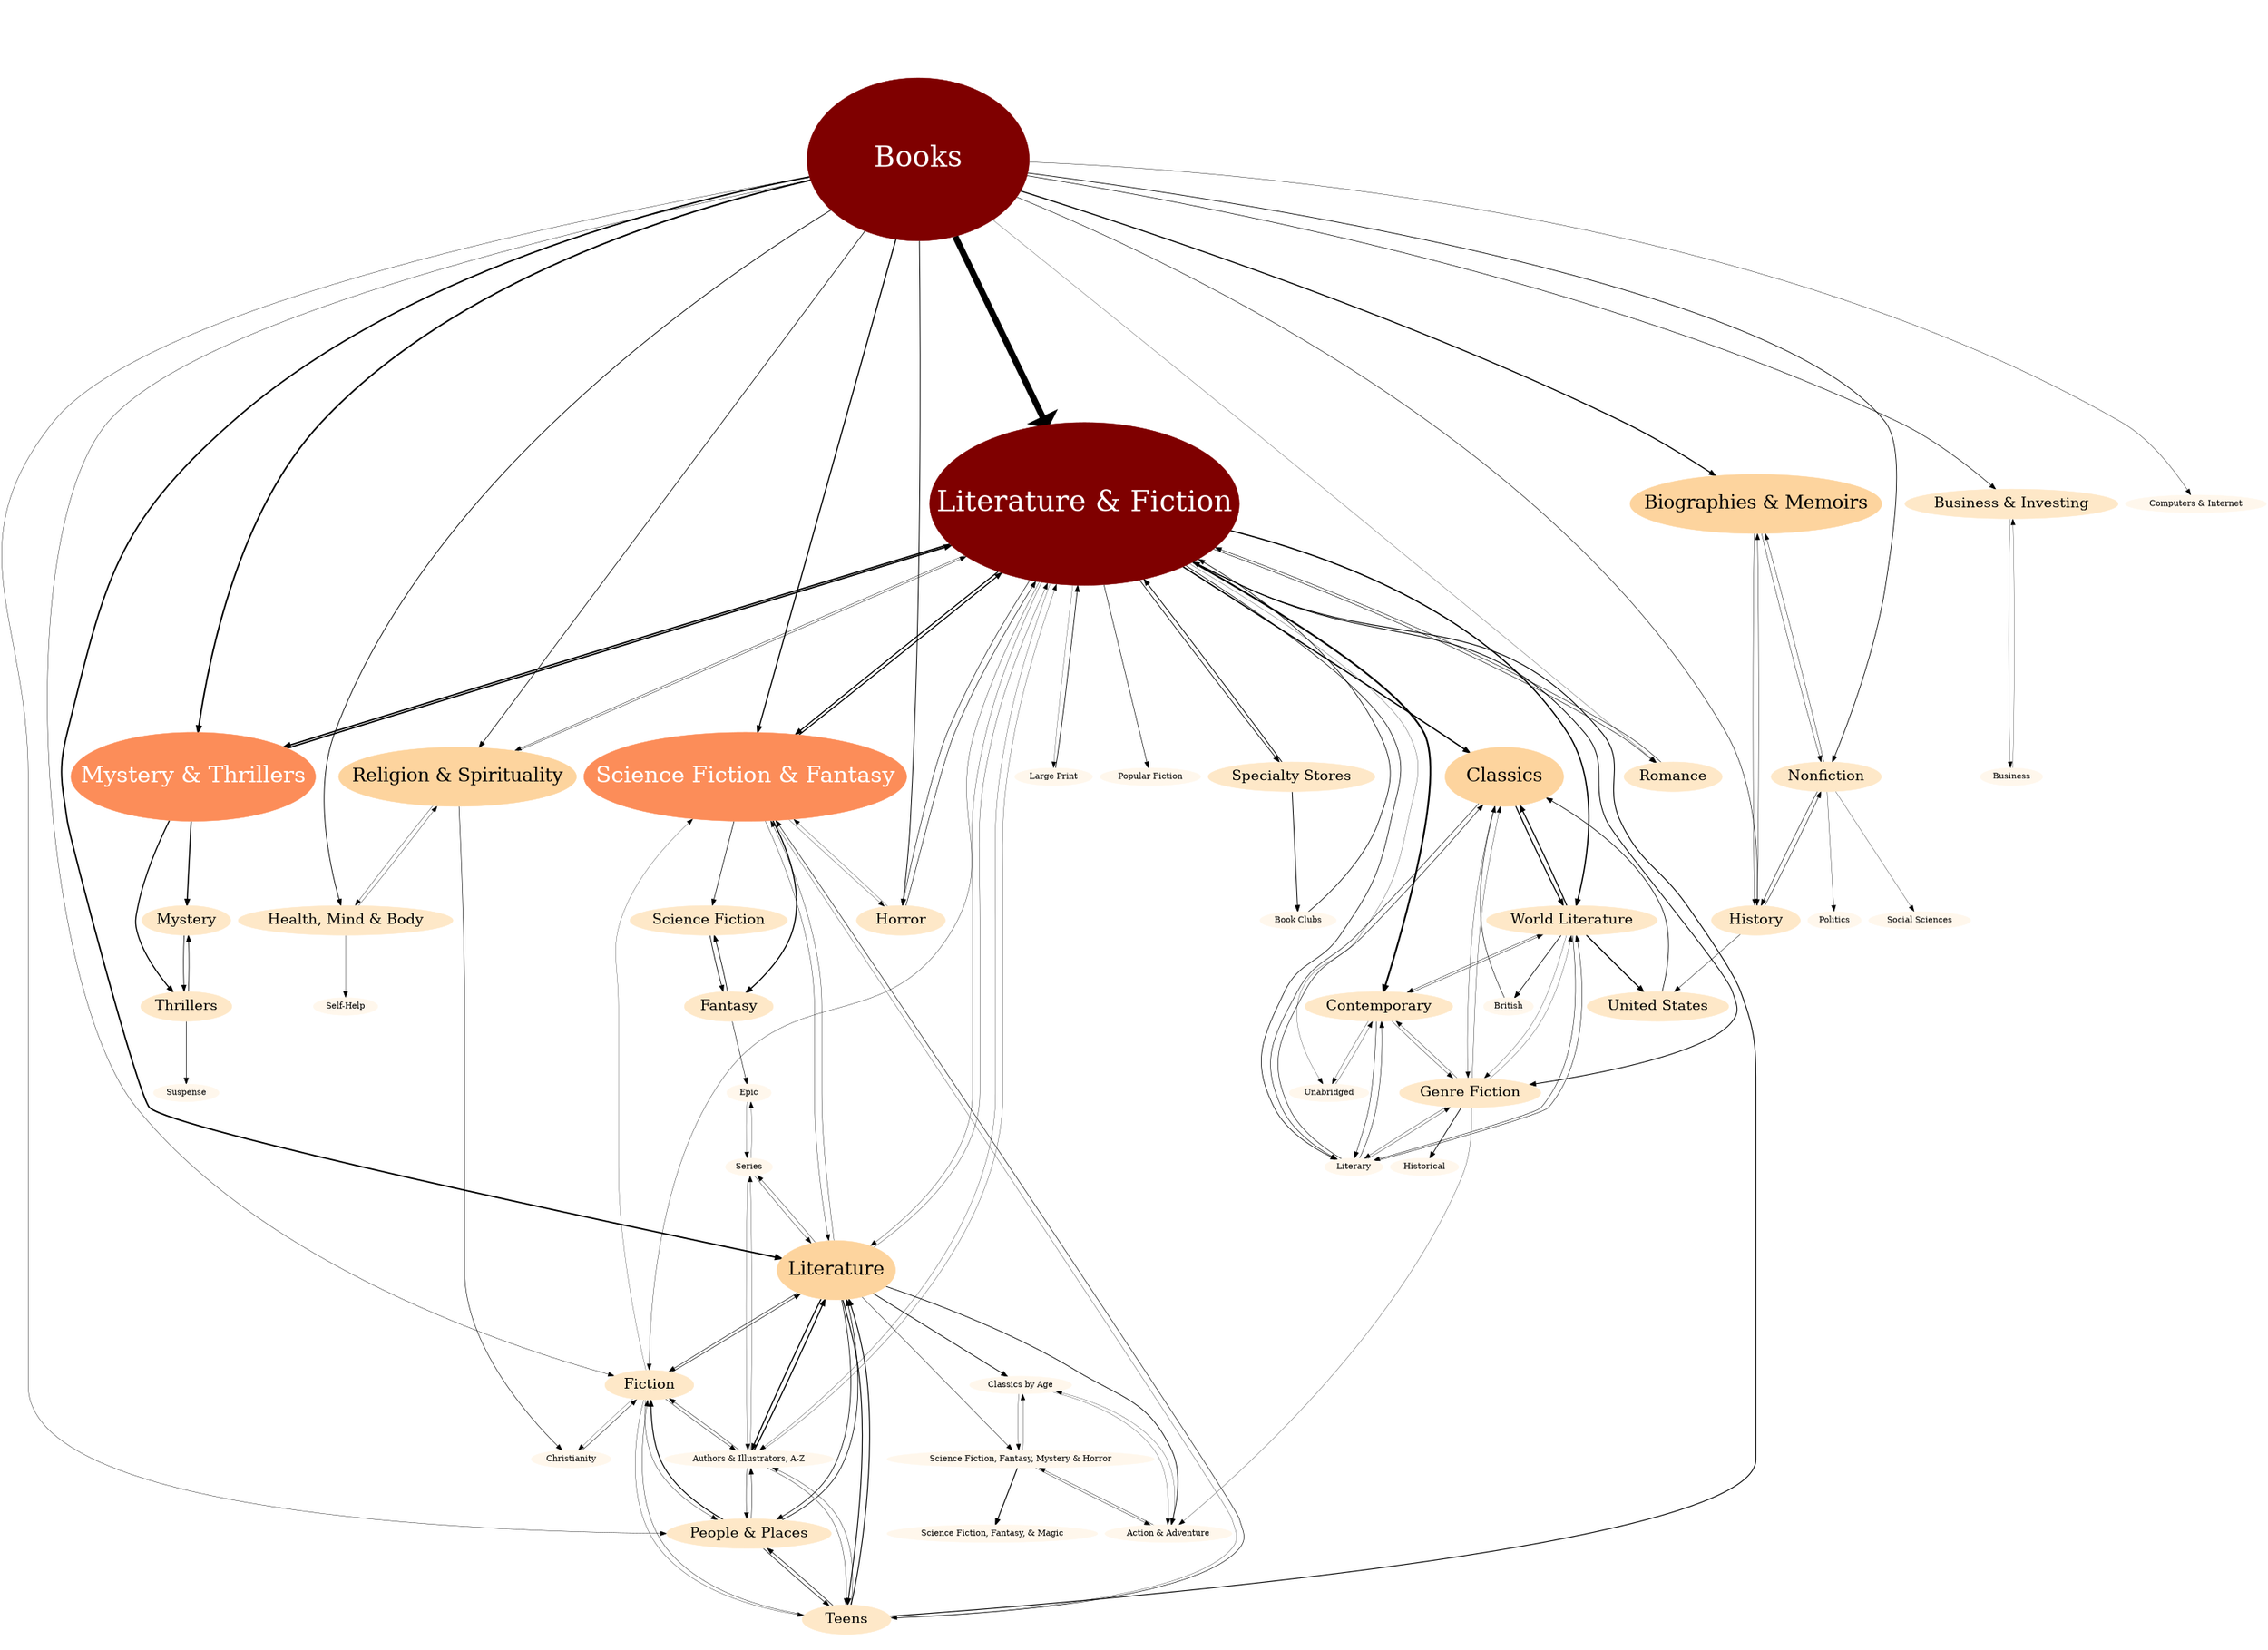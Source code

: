 digraph {
  ratio="fill";
  size="20,15";
  layout="dot";
  overlap=false;
  outputorder="edgesfirst"
  edge [arrowsize=1.5];
  node [height="7", width="9", fontsize=80, fontcolor=white, color=1, style=filled, colorscheme=orrd9];
  0 [label="Books", fontcolor=white, color=9, height=5.5, width=7.5, fontsize=70];
  1 [label="Literature & Fiction", fontcolor=white, color=9, height=5.5, width=7.5, fontsize=70];
  2 [label="Mystery & Thrillers", fontcolor=white, color=5, height=3, width=5, fontsize=55];
  3 [label="Science Fiction & Fantasy", fontcolor=white, color=5, height=3, width=5, fontsize=55];
  4 [label="Religion & Spirituality", fontcolor=black, color=3, height=2, width=4, fontsize=45];
  5 [label="Biographies & Memoirs", fontcolor=black, color=3, height=2, width=4, fontsize=45];
  6 [label="Classics", fontcolor=black, color=3, height=2, width=4, fontsize=45];
  7 [label="Literature", fontcolor=black, color=3, height=2, width=4, fontsize=45];
  8 [label="Fiction", fontcolor=black, color=2, height=1, width=3, fontsize=35];
  9 [label="Teens", fontcolor=black, color=2, height=1, width=3, fontsize=35];
  10 [label="Fantasy", fontcolor=black, color=2, height=1, width=3, fontsize=35];
  11 [label="Health, Mind & Body", fontcolor=black, color=2, height=1, width=3, fontsize=35];
  12 [label="Thrillers", fontcolor=black, color=2, height=1, width=3, fontsize=35];
  13 [label="Contemporary", fontcolor=black, color=2, height=1, width=3, fontsize=35];
  14 [label="Nonfiction", fontcolor=black, color=2, height=1, width=3, fontsize=35];
  15 [label="United States", fontcolor=black, color=2, height=1, width=3, fontsize=35];
  16 [label="Horror", fontcolor=black, color=2, height=1, width=3, fontsize=35];
  17 [label="World Literature", fontcolor=black, color=2, height=1, width=3, fontsize=35];
  18 [label="History", fontcolor=black, color=2, height=1, width=3, fontsize=35];
  19 [label="Science Fiction", fontcolor=black, color=2, height=1, width=3, fontsize=35];
  20 [label="Genre Fiction", fontcolor=black, color=2, height=1, width=3, fontsize=35];
  21 [label="Business & Investing", fontcolor=black, color=2, height=1, width=3, fontsize=35];
  22 [label="Romance", fontcolor=black, color=2, height=1, width=3, fontsize=35];
  23 [label="Mystery", fontcolor=black, color=2, height=1, width=3, fontsize=35];
  24 [label="Specialty Stores", fontcolor=black, color=2, height=1, width=3, fontsize=35];
  25 [label="People & Places", fontcolor=black, color=2, height=1, width=3, fontsize=35];
  26 [label="Literary", fontcolor=black, color=1, height=0.5, width=1.5, fontsize=20];
  27 [label="Authors & Illustrators, A-Z", fontcolor=black, color=1, height=0.5, width=1.5, fontsize=20];
  28 [label="Computers & Internet", fontcolor=black, color=1, height=0.5, width=1.5, fontsize=20];
  29 [label="Series", fontcolor=black, color=1, height=0.5, width=1.5, fontsize=20];
  30 [label="Historical", fontcolor=black, color=1, height=0.5, width=1.5, fontsize=20];
  31 [label="Suspense", fontcolor=black, color=1, height=0.5, width=1.5, fontsize=20];
  32 [label="Science Fiction, Fantasy, Mystery & Horror", fontcolor=black, color=1, height=0.5, width=1.5, fontsize=20];
  33 [label="Christianity", fontcolor=black, color=1, height=0.5, width=1.5, fontsize=20];
  34 [label="Action & Adventure", fontcolor=black, color=1, height=0.5, width=1.5, fontsize=20];
  35 [label="Large Print", fontcolor=black, color=1, height=0.5, width=1.5, fontsize=20];
  36 [label="Classics by Age", fontcolor=black, color=1, height=0.5, width=1.5, fontsize=20];
  37 [label="Science Fiction, Fantasy, & Magic", fontcolor=black, color=1, height=0.5, width=1.5, fontsize=20];
  38 [label="Unabridged", fontcolor=black, color=1, height=0.5, width=1.5, fontsize=20];
  39 [label="Self-Help", fontcolor=black, color=1, height=0.5, width=1.5, fontsize=20];
  40 [label="Politics", fontcolor=black, color=1, height=0.5, width=1.5, fontsize=20];
  41 [label="Book Clubs", fontcolor=black, color=1, height=0.5, width=1.5, fontsize=20];
  42 [label="British", fontcolor=black, color=1, height=0.5, width=1.5, fontsize=20];
  43 [label="Social Sciences", fontcolor=black, color=1, height=0.5, width=1.5, fontsize=20];
  44 [label="Popular Fiction", fontcolor=black, color=1, height=0.5, width=1.5, fontsize=20];
  45 [label="Business", fontcolor=black, color=1, height=0.5, width=1.5, fontsize=20];
  46 [label="Epic", fontcolor=black, color=1, height=0.5, width=1.5, fontsize=20];
  0 -> 1 [penwidth=15.0];
  1 -> 13 [penwidth=4.28831378892];
  0 -> 2 [penwidth=3.75454913061];
  0 -> 7 [penwidth=3.57258390619];
  2 -> 1 [penwidth=3.43914274161];
  1 -> 2 [penwidth=3.43307723413];
  1 -> 6 [penwidth=3.2511120097];
  1 -> 17 [penwidth=3.09947432268];
  2 -> 23 [penwidth=2.9053780833];
  0 -> 3 [penwidth=2.78406793368];
  3 -> 10 [penwidth=2.77193691872];
  2 -> 12 [penwidth=2.7476748888];
  0 -> 5 [penwidth=2.7173473514];
  27 -> 7 [penwidth=2.71128184391];
  7 -> 27 [penwidth=2.71128184391];
  17 -> 15 [penwidth=2.70521633643];
  1 -> 3 [penwidth=2.65669227659];
  3 -> 1 [penwidth=2.62636473918];
  17 -> 6 [penwidth=2.60210270926];
  6 -> 17 [penwidth=2.60210270926];
  25 -> 8 [penwidth=2.3048928427];
  32 -> 37 [penwidth=2.26849979782];
  9 -> 7 [penwidth=2.20784472301];
  7 -> 9 [penwidth=2.20784472301];
  9 -> 1 [penwidth=2.15325515568];
  1 -> 20 [penwidth=1.97735543874];
  24 -> 1 [penwidth=1.87424181156];
  0 -> 16 [penwidth=1.87424181156];
  24 -> 41 [penwidth=1.86817630408];
  0 -> 11 [penwidth=1.78325919935];
  20 -> 30 [penwidth=1.77112818439];
  7 -> 36 [penwidth=1.76506267691];
  7 -> 34 [penwidth=1.68621107966];
  1 -> 24 [penwidth=1.66194904974];
  19 -> 10 [penwidth=1.65588354226];
  10 -> 19 [penwidth=1.65588354226];
  0 -> 14 [penwidth=1.64981803478];
  17 -> 42 [penwidth=1.61342498989];
  35 -> 1 [penwidth=1.60735948241];
  25 -> 7 [penwidth=1.58309745249];
  7 -> 25 [penwidth=1.58309745249];
  41 -> 1 [penwidth=1.56490093004];
  15 -> 6 [penwidth=1.55883542256];
  0 -> 4 [penwidth=1.55276991508];
  23 -> 12 [penwidth=1.5163768702];
  12 -> 23 [penwidth=1.5163768702];
  3 -> 19 [penwidth=1.48604933279];
  1 -> 26 [penwidth=1.48604933279];
  25 -> 9 [penwidth=1.40113222806];
  9 -> 25 [penwidth=1.40113222806];
  0 -> 21 [penwidth=1.35260816822];
  1 -> 44 [penwidth=1.30408410837];
  12 -> 31 [penwidth=1.29195309341];
  16 -> 1 [penwidth=1.261625556];
  1 -> 16 [penwidth=1.261625556];
  8 -> 7 [penwidth=1.24342903356];
  7 -> 8 [penwidth=1.24342903356];
  9 -> 3 [penwidth=1.23736352608];
  26 -> 6 [penwidth=1.22523251112];
  6 -> 26 [penwidth=1.22523251112];
  42 -> 6 [penwidth=1.21916700364];
  0 -> 18 [penwidth=1.20703598868];
  10 -> 46 [penwidth=1.19490497372];
  4 -> 33 [penwidth=1.19490497372];
  1 -> 22 [penwidth=1.19490497372];
  14 -> 18 [penwidth=1.17670845127];
  22 -> 1 [penwidth=1.17064294379];
  18 -> 14 [penwidth=1.16457743631];
  26 -> 13 [penwidth=1.09785685402];
  13 -> 26 [penwidth=1.09785685402];
  26 -> 17 [penwidth=1.05539830166];
  17 -> 26 [penwidth=1.05539830166];
  33 -> 8 [penwidth=1.04933279418];
  27 -> 25 [penwidth=0.99474322685];
  25 -> 27 [penwidth=0.99474322685];
  7 -> 32 [penwidth=0.976546704408];
  18 -> 15 [penwidth=0.964415689446];
  27 -> 8 [penwidth=0.958350181965];
  8 -> 27 [penwidth=0.958350181965];
  14 -> 5 [penwidth=0.92195713708];
  5 -> 14 [penwidth=0.92195713708];
  18 -> 5 [penwidth=0.909826122119];
  5 -> 18 [penwidth=0.909826122119];
  17 -> 13 [penwidth=0.897695107157];
  13 -> 17 [penwidth=0.897695107157];
  4 -> 1 [penwidth=0.885564092196];
  1 -> 4 [penwidth=0.885564092196];
  11 -> 39 [penwidth=0.84310553983];
  0 -> 28 [penwidth=0.837040032349];
  34 -> 32 [penwidth=0.830974524869];
  32 -> 34 [penwidth=0.830974524869];
  29 -> 7 [penwidth=0.830974524869];
  9 -> 8 [penwidth=0.830974524869];
  7 -> 29 [penwidth=0.830974524869];
  0 -> 8 [penwidth=0.830974524869];
  27 -> 9 [penwidth=0.824909017388];
  9 -> 27 [penwidth=0.824909017388];
  8 -> 25 [penwidth=0.812778002426];
  20 -> 13 [penwidth=0.800646987465];
  13 -> 20 [penwidth=0.800646987465];
  0 -> 25 [penwidth=0.800646987465];
  7 -> 3 [penwidth=0.794581479984];
  3 -> 7 [penwidth=0.794581479984];
  26 -> 20 [penwidth=0.770319450061];
  20 -> 26 [penwidth=0.770319450061];
  11 -> 4 [penwidth=0.746057420137];
  4 -> 11 [penwidth=0.746057420137];
  20 -> 6 [penwidth=0.739991912657];
  14 -> 40 [penwidth=0.739991912657];
  6 -> 20 [penwidth=0.739991912657];
  1 -> 8 [penwidth=0.739991912657];
  38 -> 13 [penwidth=0.703598867772];
  13 -> 38 [penwidth=0.703598867772];
  8 -> 9 [penwidth=0.697533360291];
  7 -> 1 [penwidth=0.697533360291];
  1 -> 7 [penwidth=0.697533360291];
  36 -> 32 [penwidth=0.68540234533];
  32 -> 36 [penwidth=0.68540234533];
  14 -> 43 [penwidth=0.667205822887];
  29 -> 27 [penwidth=0.649009300445];
  27 -> 29 [penwidth=0.649009300445];
  3 -> 9 [penwidth=0.636878285483];
  46 -> 29 [penwidth=0.630812778002];
  29 -> 46 [penwidth=0.630812778002];
  27 -> 1 [penwidth=0.624747270522];
  16 -> 3 [penwidth=0.624747270522];
  3 -> 16 [penwidth=0.624747270522];
  20 -> 34 [penwidth=0.618681763041];
  1 -> 27 [penwidth=0.618681763041];
  45 -> 21 [penwidth=0.594419733118];
  21 -> 45 [penwidth=0.594419733118];
  20 -> 17 [penwidth=0.582288718156];
  17 -> 20 [penwidth=0.582288718156];
  1 -> 38 [penwidth=0.582288718156];
  1 -> 35 [penwidth=0.576223210675];
  0 -> 22 [penwidth=0.576223210675];
  36 -> 34 [penwidth=0.570157703195];
  34 -> 36 [penwidth=0.570157703195];
  8 -> 3 [penwidth=0.570157703195];
  8 -> 33 [penwidth=0.558026688233];
}